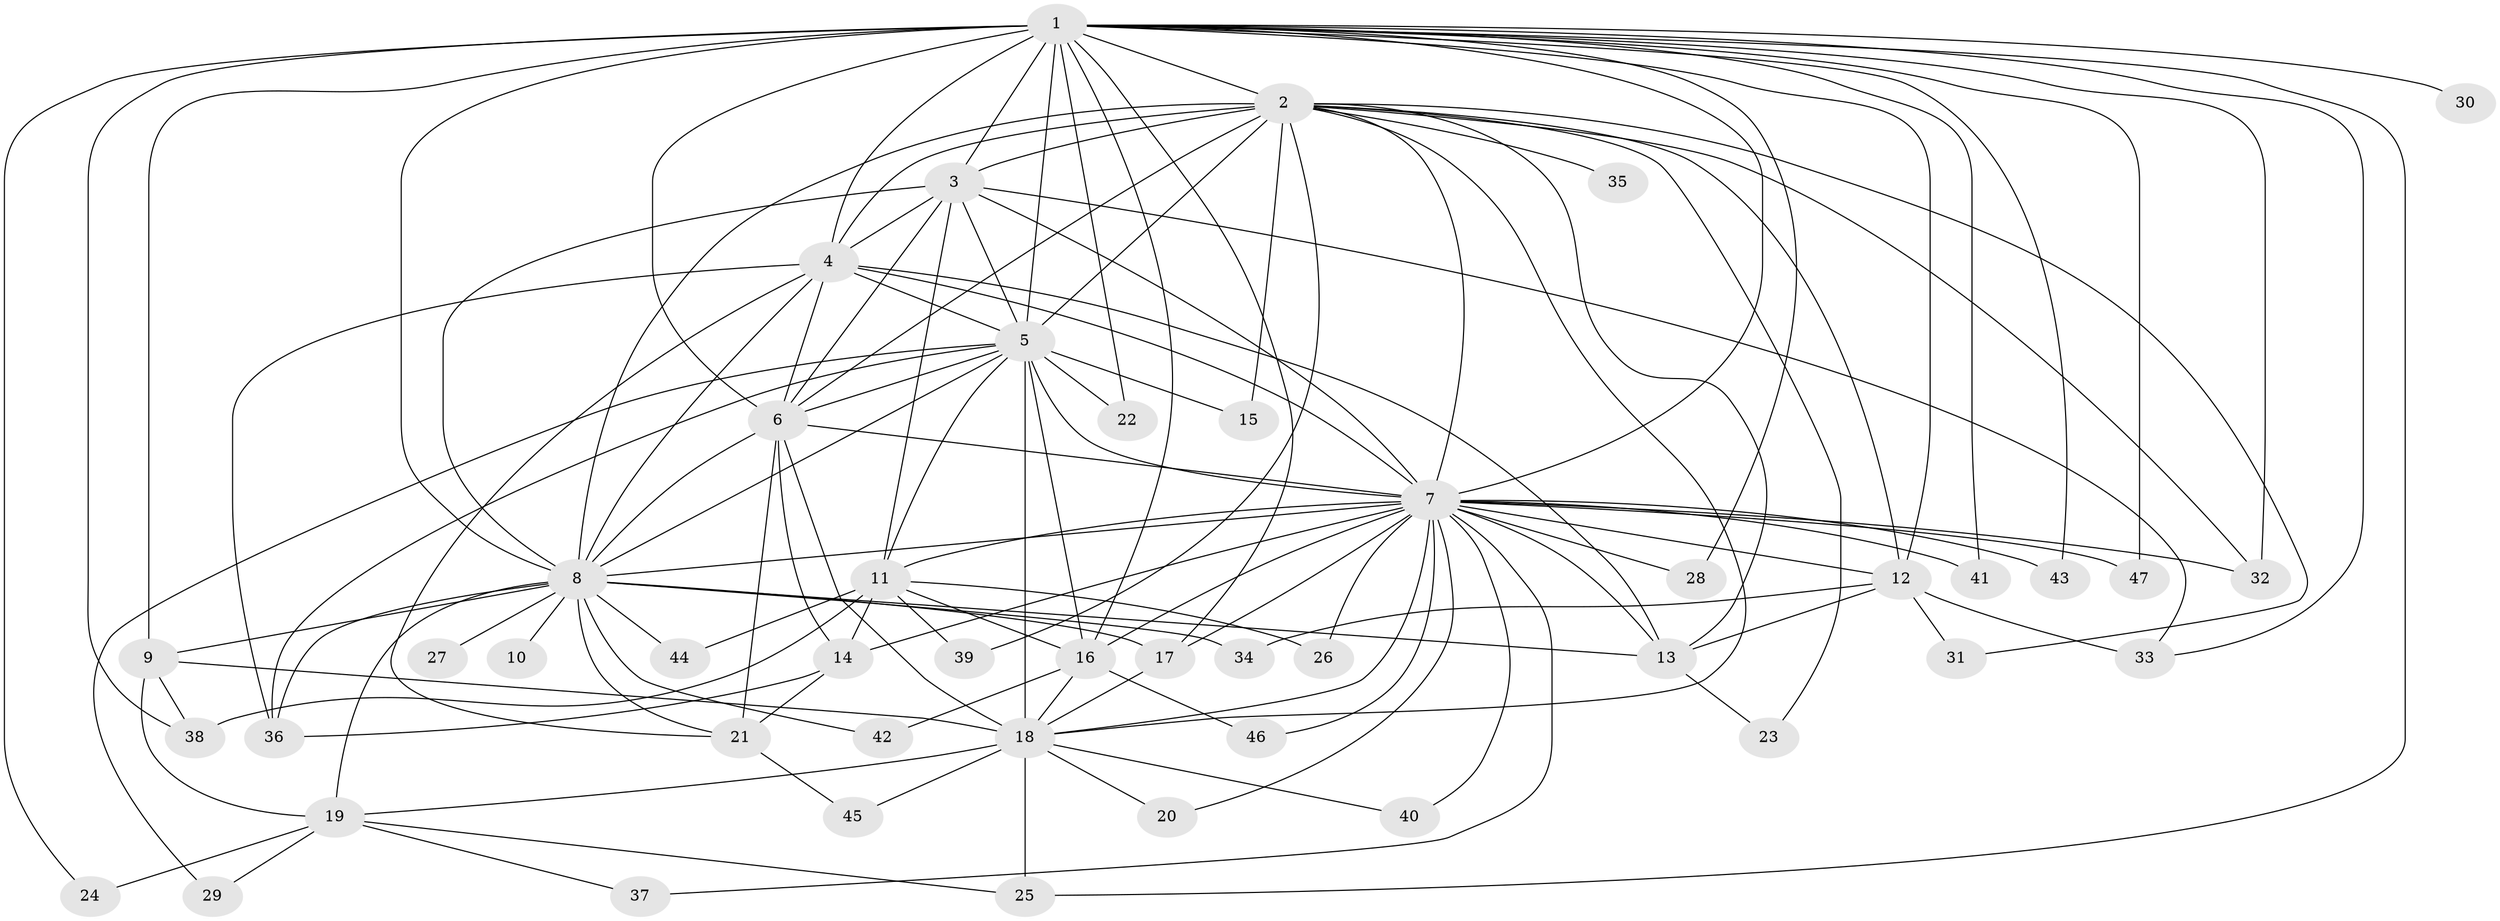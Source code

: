 // original degree distribution, {26: 0.010752688172043012, 20: 0.010752688172043012, 13: 0.021505376344086023, 23: 0.021505376344086023, 17: 0.03225806451612903, 32: 0.010752688172043012, 3: 0.16129032258064516, 2: 0.5913978494623656, 4: 0.053763440860215055, 6: 0.010752688172043012, 8: 0.010752688172043012, 5: 0.053763440860215055, 7: 0.010752688172043012}
// Generated by graph-tools (version 1.1) at 2025/49/03/04/25 22:49:49]
// undirected, 47 vertices, 125 edges
graph export_dot {
  node [color=gray90,style=filled];
  1;
  2;
  3;
  4;
  5;
  6;
  7;
  8;
  9;
  10;
  11;
  12;
  13;
  14;
  15;
  16;
  17;
  18;
  19;
  20;
  21;
  22;
  23;
  24;
  25;
  26;
  27;
  28;
  29;
  30;
  31;
  32;
  33;
  34;
  35;
  36;
  37;
  38;
  39;
  40;
  41;
  42;
  43;
  44;
  45;
  46;
  47;
  1 -- 2 [weight=2.0];
  1 -- 3 [weight=3.0];
  1 -- 4 [weight=2.0];
  1 -- 5 [weight=4.0];
  1 -- 6 [weight=3.0];
  1 -- 7 [weight=2.0];
  1 -- 8 [weight=2.0];
  1 -- 9 [weight=6.0];
  1 -- 12 [weight=1.0];
  1 -- 16 [weight=1.0];
  1 -- 17 [weight=1.0];
  1 -- 22 [weight=1.0];
  1 -- 24 [weight=1.0];
  1 -- 25 [weight=1.0];
  1 -- 28 [weight=1.0];
  1 -- 30 [weight=1.0];
  1 -- 32 [weight=1.0];
  1 -- 33 [weight=1.0];
  1 -- 38 [weight=1.0];
  1 -- 41 [weight=1.0];
  1 -- 43 [weight=1.0];
  1 -- 47 [weight=1.0];
  2 -- 3 [weight=1.0];
  2 -- 4 [weight=1.0];
  2 -- 5 [weight=3.0];
  2 -- 6 [weight=1.0];
  2 -- 7 [weight=1.0];
  2 -- 8 [weight=1.0];
  2 -- 12 [weight=1.0];
  2 -- 13 [weight=1.0];
  2 -- 15 [weight=1.0];
  2 -- 18 [weight=1.0];
  2 -- 23 [weight=1.0];
  2 -- 31 [weight=1.0];
  2 -- 32 [weight=1.0];
  2 -- 35 [weight=1.0];
  2 -- 39 [weight=1.0];
  3 -- 4 [weight=2.0];
  3 -- 5 [weight=2.0];
  3 -- 6 [weight=1.0];
  3 -- 7 [weight=3.0];
  3 -- 8 [weight=2.0];
  3 -- 11 [weight=1.0];
  3 -- 33 [weight=1.0];
  4 -- 5 [weight=2.0];
  4 -- 6 [weight=1.0];
  4 -- 7 [weight=1.0];
  4 -- 8 [weight=1.0];
  4 -- 13 [weight=1.0];
  4 -- 21 [weight=1.0];
  4 -- 36 [weight=1.0];
  5 -- 6 [weight=2.0];
  5 -- 7 [weight=2.0];
  5 -- 8 [weight=2.0];
  5 -- 11 [weight=1.0];
  5 -- 15 [weight=1.0];
  5 -- 16 [weight=1.0];
  5 -- 18 [weight=12.0];
  5 -- 22 [weight=1.0];
  5 -- 29 [weight=1.0];
  5 -- 36 [weight=2.0];
  6 -- 7 [weight=1.0];
  6 -- 8 [weight=1.0];
  6 -- 14 [weight=4.0];
  6 -- 18 [weight=2.0];
  6 -- 21 [weight=1.0];
  7 -- 8 [weight=1.0];
  7 -- 11 [weight=2.0];
  7 -- 12 [weight=1.0];
  7 -- 13 [weight=1.0];
  7 -- 14 [weight=1.0];
  7 -- 16 [weight=1.0];
  7 -- 17 [weight=2.0];
  7 -- 18 [weight=3.0];
  7 -- 20 [weight=1.0];
  7 -- 26 [weight=1.0];
  7 -- 28 [weight=1.0];
  7 -- 32 [weight=1.0];
  7 -- 37 [weight=1.0];
  7 -- 40 [weight=1.0];
  7 -- 41 [weight=1.0];
  7 -- 43 [weight=1.0];
  7 -- 46 [weight=1.0];
  7 -- 47 [weight=1.0];
  8 -- 9 [weight=1.0];
  8 -- 10 [weight=1.0];
  8 -- 13 [weight=1.0];
  8 -- 17 [weight=1.0];
  8 -- 19 [weight=1.0];
  8 -- 21 [weight=1.0];
  8 -- 27 [weight=1.0];
  8 -- 34 [weight=1.0];
  8 -- 36 [weight=1.0];
  8 -- 42 [weight=1.0];
  8 -- 44 [weight=1.0];
  9 -- 18 [weight=2.0];
  9 -- 19 [weight=1.0];
  9 -- 38 [weight=1.0];
  11 -- 14 [weight=1.0];
  11 -- 16 [weight=1.0];
  11 -- 26 [weight=1.0];
  11 -- 38 [weight=1.0];
  11 -- 39 [weight=1.0];
  11 -- 44 [weight=1.0];
  12 -- 13 [weight=1.0];
  12 -- 31 [weight=1.0];
  12 -- 33 [weight=2.0];
  12 -- 34 [weight=1.0];
  13 -- 23 [weight=1.0];
  14 -- 21 [weight=1.0];
  14 -- 36 [weight=2.0];
  16 -- 18 [weight=1.0];
  16 -- 42 [weight=1.0];
  16 -- 46 [weight=1.0];
  17 -- 18 [weight=1.0];
  18 -- 19 [weight=1.0];
  18 -- 20 [weight=1.0];
  18 -- 25 [weight=1.0];
  18 -- 40 [weight=1.0];
  18 -- 45 [weight=1.0];
  19 -- 24 [weight=1.0];
  19 -- 25 [weight=1.0];
  19 -- 29 [weight=1.0];
  19 -- 37 [weight=1.0];
  21 -- 45 [weight=1.0];
}
